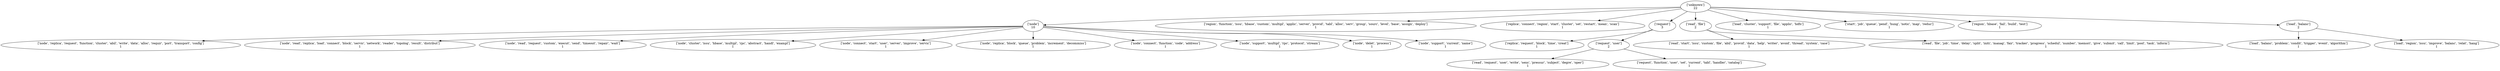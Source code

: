 strict digraph  {
	"['unknown']
22" -> "['node']
10";
	"['unknown']
22" -> "['region', 'function', 'issu', 'hbase', 'custom', 'multipl', 'applic', 'server', 'provid', 'tabl', 'alloc', 'serv', 'group', 'sourc', '\
level', 'base', 'assign', 'deploy']
1";
	"['unknown']
22" -> "['replica', 'connect', 'region', 'start', 'cluster', 'set', 'restart', 'mean', 'scan']
1";
	"['unknown']
22" -> "['request']
3";
	"['unknown']
22" -> "['read', 'file']
2";
	"['unknown']
22" -> "['load', 'cluster', 'support', 'file', 'applic', 'hdfs']
1";
	"['unknown']
22" -> "['start', 'job', 'queue', 'pend', 'hung', 'notic', 'map', 'reduc']
1";
	"['unknown']
22" -> "['region', 'hbase', 'fail', 'build', 'test']
1";
	"['unknown']
22" -> "['load', 'balanc']
2";
	"['node']
10" -> "['node', 'replica', 'request', 'function', 'cluster', 'abil', 'write', 'data', 'alloc', 'requir', 'port', 'transport', 'config']
\
1";
	"['node']
10" -> "['node', 'read', 'replica', 'load', 'connect', 'block', 'servic', 'network', 'reader', 'topolog', 'result', 'distribut']
1";
	"['node']
10" -> "['node', 'read', 'request', 'custom', 'execut', 'send', 'timeout', 'repair', 'wait']
1";
	"['node']
10" -> "['node', 'cluster', 'issu', 'hbase', 'multipl', 'rpc', 'abstract', 'handl', 'exampl']
1";
	"['node']
10" -> "['node', 'connect', 'start', 'user', 'server', 'improve', 'servic']
1";
	"['node']
10" -> "['node', 'replica', 'block', 'queue', 'problem', 'increment', 'decommiss']
1";
	"['node']
10" -> "['node', 'connect', 'function', 'code', 'address']
1";
	"['node']
10" -> "['node', 'support', 'multipl', 'rpc', 'protocol', 'stream']
1";
	"['node']
10" -> "['node', 'delet', 'process']
1";
	"['node']
10" -> "['node', 'support', 'current', 'name']
1";
	"['request']
3" -> "['replica', 'request', 'block', 'time', 'creat']
1";
	"['request']
3" -> "['request', 'user']
2";
	"['read', 'file']
2" -> "['read', 'start', 'issu', 'custom', 'file', 'abil', 'provid', 'data', 'help', 'writer', 'avoid', 'thread', 'system', 'case']
1";
	"['read', 'file']
2" -> "['read', 'file', 'job', 'time', 'delay', 'split', 'initi', 'manag', 'fair', 'tracker', 'progress', 'schedul', 'number', 'memori', '\
give', 'submit', 'call', 'limit', 'pool', 'task', 'inform']
1";
	"['load', 'balanc']
2" -> "['load', 'balanc', 'problem', 'condit', 'trigger', 'event', 'algorithm']
1";
	"['load', 'balanc']
2" -> "['load', 'region', 'issu', 'improve', 'balanc', 'relat', 'hang']
1";
	"['request', 'user']
2" -> "['read', 'request', 'user', 'write', 'sens', 'pressur', 'subject', 'degre', 'oper']
1";
	"['request', 'user']
2" -> "['request', 'function', 'user', 'set', 'current', 'tabl', 'handler', 'catalog']
1";
}
